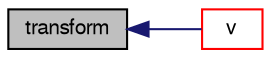 digraph "transform"
{
  bgcolor="transparent";
  edge [fontname="FreeSans",fontsize="10",labelfontname="FreeSans",labelfontsize="10"];
  node [fontname="FreeSans",fontsize="10",shape=record];
  rankdir="LR";
  Node112 [label="transform",height=0.2,width=0.4,color="black", fillcolor="grey75", style="filled", fontcolor="black"];
  Node112 -> Node113 [dir="back",color="midnightblue",fontsize="10",style="solid",fontname="FreeSans"];
  Node113 [label="v",height=0.2,width=0.4,color="red",URL="$a24634.html#a0b28d9569e4deded6b9ae485461d0b04"];
}
